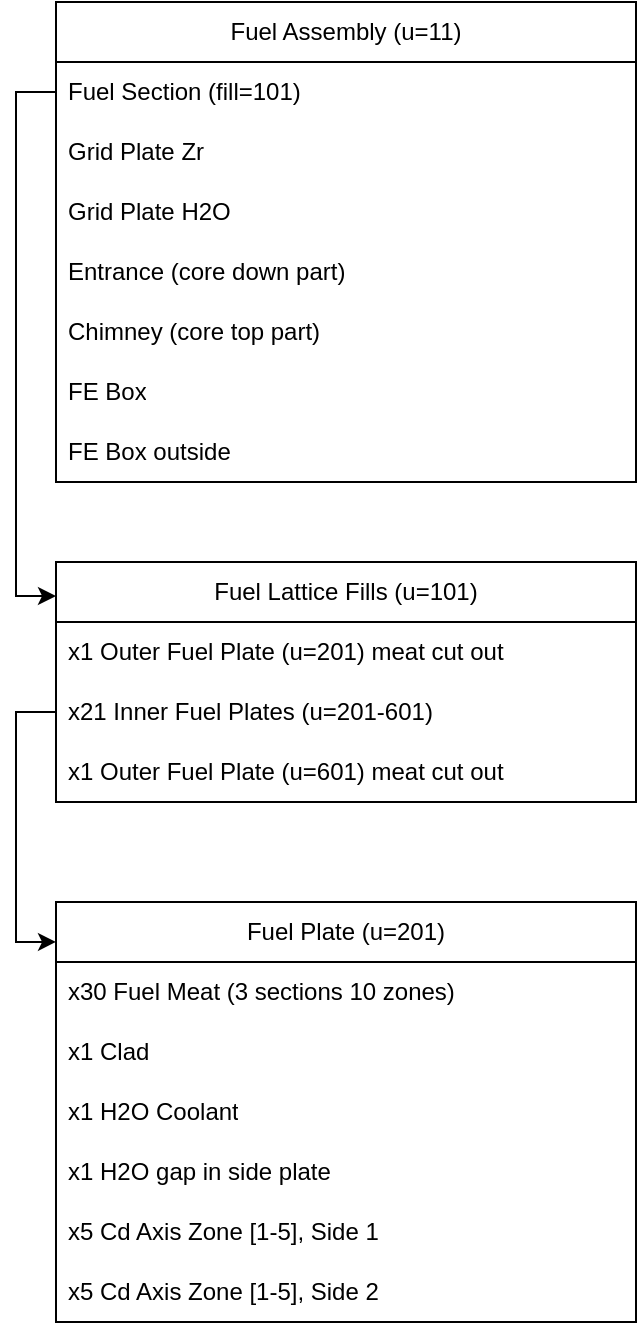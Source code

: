 <mxfile version="21.6.1" type="device">
  <diagram name="Page-1" id="9_p2GtV2-pqKxJSNfOMN">
    <mxGraphModel dx="1434" dy="764" grid="1" gridSize="10" guides="1" tooltips="1" connect="1" arrows="1" fold="1" page="1" pageScale="1" pageWidth="850" pageHeight="1100" math="0" shadow="0">
      <root>
        <mxCell id="0" />
        <mxCell id="1" parent="0" />
        <mxCell id="kXK6SfiMVlYeE1OzfLyH-2" value="Fuel Assembly (u=11)" style="swimlane;fontStyle=0;childLayout=stackLayout;horizontal=1;startSize=30;horizontalStack=0;resizeParent=1;resizeParentMax=0;resizeLast=0;collapsible=1;marginBottom=0;whiteSpace=wrap;html=1;" vertex="1" parent="1">
          <mxGeometry x="290" y="100" width="290" height="240" as="geometry" />
        </mxCell>
        <mxCell id="kXK6SfiMVlYeE1OzfLyH-3" value="Fuel Section (fill=101)" style="text;strokeColor=none;fillColor=none;align=left;verticalAlign=middle;spacingLeft=4;spacingRight=4;overflow=hidden;points=[[0,0.5],[1,0.5]];portConstraint=eastwest;rotatable=0;whiteSpace=wrap;html=1;" vertex="1" parent="kXK6SfiMVlYeE1OzfLyH-2">
          <mxGeometry y="30" width="290" height="30" as="geometry" />
        </mxCell>
        <mxCell id="kXK6SfiMVlYeE1OzfLyH-4" value="Grid Plate Zr" style="text;strokeColor=none;fillColor=none;align=left;verticalAlign=middle;spacingLeft=4;spacingRight=4;overflow=hidden;points=[[0,0.5],[1,0.5]];portConstraint=eastwest;rotatable=0;whiteSpace=wrap;html=1;" vertex="1" parent="kXK6SfiMVlYeE1OzfLyH-2">
          <mxGeometry y="60" width="290" height="30" as="geometry" />
        </mxCell>
        <mxCell id="kXK6SfiMVlYeE1OzfLyH-7" value="Grid Plate H2O" style="text;strokeColor=none;fillColor=none;align=left;verticalAlign=middle;spacingLeft=4;spacingRight=4;overflow=hidden;points=[[0,0.5],[1,0.5]];portConstraint=eastwest;rotatable=0;whiteSpace=wrap;html=1;" vertex="1" parent="kXK6SfiMVlYeE1OzfLyH-2">
          <mxGeometry y="90" width="290" height="30" as="geometry" />
        </mxCell>
        <mxCell id="kXK6SfiMVlYeE1OzfLyH-5" value="Entrance (core down part)" style="text;strokeColor=none;fillColor=none;align=left;verticalAlign=middle;spacingLeft=4;spacingRight=4;overflow=hidden;points=[[0,0.5],[1,0.5]];portConstraint=eastwest;rotatable=0;whiteSpace=wrap;html=1;" vertex="1" parent="kXK6SfiMVlYeE1OzfLyH-2">
          <mxGeometry y="120" width="290" height="30" as="geometry" />
        </mxCell>
        <mxCell id="kXK6SfiMVlYeE1OzfLyH-9" value="Chimney (core top part)" style="text;strokeColor=none;fillColor=none;align=left;verticalAlign=middle;spacingLeft=4;spacingRight=4;overflow=hidden;points=[[0,0.5],[1,0.5]];portConstraint=eastwest;rotatable=0;whiteSpace=wrap;html=1;" vertex="1" parent="kXK6SfiMVlYeE1OzfLyH-2">
          <mxGeometry y="150" width="290" height="30" as="geometry" />
        </mxCell>
        <mxCell id="kXK6SfiMVlYeE1OzfLyH-8" value="FE Box" style="text;strokeColor=none;fillColor=none;align=left;verticalAlign=middle;spacingLeft=4;spacingRight=4;overflow=hidden;points=[[0,0.5],[1,0.5]];portConstraint=eastwest;rotatable=0;whiteSpace=wrap;html=1;" vertex="1" parent="kXK6SfiMVlYeE1OzfLyH-2">
          <mxGeometry y="180" width="290" height="30" as="geometry" />
        </mxCell>
        <mxCell id="kXK6SfiMVlYeE1OzfLyH-10" value="FE Box outside" style="text;strokeColor=none;fillColor=none;align=left;verticalAlign=middle;spacingLeft=4;spacingRight=4;overflow=hidden;points=[[0,0.5],[1,0.5]];portConstraint=eastwest;rotatable=0;whiteSpace=wrap;html=1;" vertex="1" parent="kXK6SfiMVlYeE1OzfLyH-2">
          <mxGeometry y="210" width="290" height="30" as="geometry" />
        </mxCell>
        <mxCell id="kXK6SfiMVlYeE1OzfLyH-12" value="Fuel Lattice Fills (u=101)" style="swimlane;fontStyle=0;childLayout=stackLayout;horizontal=1;startSize=30;horizontalStack=0;resizeParent=1;resizeParentMax=0;resizeLast=0;collapsible=1;marginBottom=0;whiteSpace=wrap;html=1;" vertex="1" parent="1">
          <mxGeometry x="290" y="380" width="290" height="120" as="geometry" />
        </mxCell>
        <mxCell id="kXK6SfiMVlYeE1OzfLyH-13" value="x1 Outer Fuel Plate (u=201) meat cut out" style="text;strokeColor=none;fillColor=none;align=left;verticalAlign=middle;spacingLeft=4;spacingRight=4;overflow=hidden;points=[[0,0.5],[1,0.5]];portConstraint=eastwest;rotatable=0;whiteSpace=wrap;html=1;" vertex="1" parent="kXK6SfiMVlYeE1OzfLyH-12">
          <mxGeometry y="30" width="290" height="30" as="geometry" />
        </mxCell>
        <mxCell id="kXK6SfiMVlYeE1OzfLyH-14" value="x21 Inner Fuel Plates (u=201-601)" style="text;strokeColor=none;fillColor=none;align=left;verticalAlign=middle;spacingLeft=4;spacingRight=4;overflow=hidden;points=[[0,0.5],[1,0.5]];portConstraint=eastwest;rotatable=0;whiteSpace=wrap;html=1;" vertex="1" parent="kXK6SfiMVlYeE1OzfLyH-12">
          <mxGeometry y="60" width="290" height="30" as="geometry" />
        </mxCell>
        <mxCell id="kXK6SfiMVlYeE1OzfLyH-15" value="x1 Outer Fuel Plate (u=601) meat cut out" style="text;strokeColor=none;fillColor=none;align=left;verticalAlign=middle;spacingLeft=4;spacingRight=4;overflow=hidden;points=[[0,0.5],[1,0.5]];portConstraint=eastwest;rotatable=0;whiteSpace=wrap;html=1;" vertex="1" parent="kXK6SfiMVlYeE1OzfLyH-12">
          <mxGeometry y="90" width="290" height="30" as="geometry" />
        </mxCell>
        <mxCell id="kXK6SfiMVlYeE1OzfLyH-11" style="edgeStyle=orthogonalEdgeStyle;rounded=0;orthogonalLoop=1;jettySize=auto;html=1;entryX=0;entryY=0.142;entryDx=0;entryDy=0;entryPerimeter=0;" edge="1" parent="1" source="kXK6SfiMVlYeE1OzfLyH-3" target="kXK6SfiMVlYeE1OzfLyH-12">
          <mxGeometry relative="1" as="geometry">
            <mxPoint x="440" y="145" as="targetPoint" />
          </mxGeometry>
        </mxCell>
        <mxCell id="kXK6SfiMVlYeE1OzfLyH-16" value="Fuel Plate (u=201)" style="swimlane;fontStyle=0;childLayout=stackLayout;horizontal=1;startSize=30;horizontalStack=0;resizeParent=1;resizeParentMax=0;resizeLast=0;collapsible=1;marginBottom=0;whiteSpace=wrap;html=1;" vertex="1" parent="1">
          <mxGeometry x="290" y="550" width="290" height="210" as="geometry" />
        </mxCell>
        <mxCell id="kXK6SfiMVlYeE1OzfLyH-17" value="x30 Fuel Meat (3 sections 10 zones)" style="text;strokeColor=none;fillColor=none;align=left;verticalAlign=middle;spacingLeft=4;spacingRight=4;overflow=hidden;points=[[0,0.5],[1,0.5]];portConstraint=eastwest;rotatable=0;whiteSpace=wrap;html=1;" vertex="1" parent="kXK6SfiMVlYeE1OzfLyH-16">
          <mxGeometry y="30" width="290" height="30" as="geometry" />
        </mxCell>
        <mxCell id="kXK6SfiMVlYeE1OzfLyH-18" value="x1 Clad" style="text;strokeColor=none;fillColor=none;align=left;verticalAlign=middle;spacingLeft=4;spacingRight=4;overflow=hidden;points=[[0,0.5],[1,0.5]];portConstraint=eastwest;rotatable=0;whiteSpace=wrap;html=1;" vertex="1" parent="kXK6SfiMVlYeE1OzfLyH-16">
          <mxGeometry y="60" width="290" height="30" as="geometry" />
        </mxCell>
        <mxCell id="kXK6SfiMVlYeE1OzfLyH-21" value="x1 H2O Coolant" style="text;strokeColor=none;fillColor=none;align=left;verticalAlign=middle;spacingLeft=4;spacingRight=4;overflow=hidden;points=[[0,0.5],[1,0.5]];portConstraint=eastwest;rotatable=0;whiteSpace=wrap;html=1;" vertex="1" parent="kXK6SfiMVlYeE1OzfLyH-16">
          <mxGeometry y="90" width="290" height="30" as="geometry" />
        </mxCell>
        <mxCell id="kXK6SfiMVlYeE1OzfLyH-22" value="x1 H2O gap in side plate" style="text;strokeColor=none;fillColor=none;align=left;verticalAlign=middle;spacingLeft=4;spacingRight=4;overflow=hidden;points=[[0,0.5],[1,0.5]];portConstraint=eastwest;rotatable=0;whiteSpace=wrap;html=1;" vertex="1" parent="kXK6SfiMVlYeE1OzfLyH-16">
          <mxGeometry y="120" width="290" height="30" as="geometry" />
        </mxCell>
        <mxCell id="kXK6SfiMVlYeE1OzfLyH-23" value="x5 Cd Axis Zone [1-5], Side 1" style="text;strokeColor=none;fillColor=none;align=left;verticalAlign=middle;spacingLeft=4;spacingRight=4;overflow=hidden;points=[[0,0.5],[1,0.5]];portConstraint=eastwest;rotatable=0;whiteSpace=wrap;html=1;" vertex="1" parent="kXK6SfiMVlYeE1OzfLyH-16">
          <mxGeometry y="150" width="290" height="30" as="geometry" />
        </mxCell>
        <mxCell id="kXK6SfiMVlYeE1OzfLyH-19" value="x5 Cd Axis Zone [1-5], Side 2" style="text;strokeColor=none;fillColor=none;align=left;verticalAlign=middle;spacingLeft=4;spacingRight=4;overflow=hidden;points=[[0,0.5],[1,0.5]];portConstraint=eastwest;rotatable=0;whiteSpace=wrap;html=1;" vertex="1" parent="kXK6SfiMVlYeE1OzfLyH-16">
          <mxGeometry y="180" width="290" height="30" as="geometry" />
        </mxCell>
        <mxCell id="kXK6SfiMVlYeE1OzfLyH-20" style="edgeStyle=orthogonalEdgeStyle;rounded=0;orthogonalLoop=1;jettySize=auto;html=1;entryX=0;entryY=0.095;entryDx=0;entryDy=0;entryPerimeter=0;" edge="1" parent="1" source="kXK6SfiMVlYeE1OzfLyH-14" target="kXK6SfiMVlYeE1OzfLyH-16">
          <mxGeometry relative="1" as="geometry" />
        </mxCell>
      </root>
    </mxGraphModel>
  </diagram>
</mxfile>
